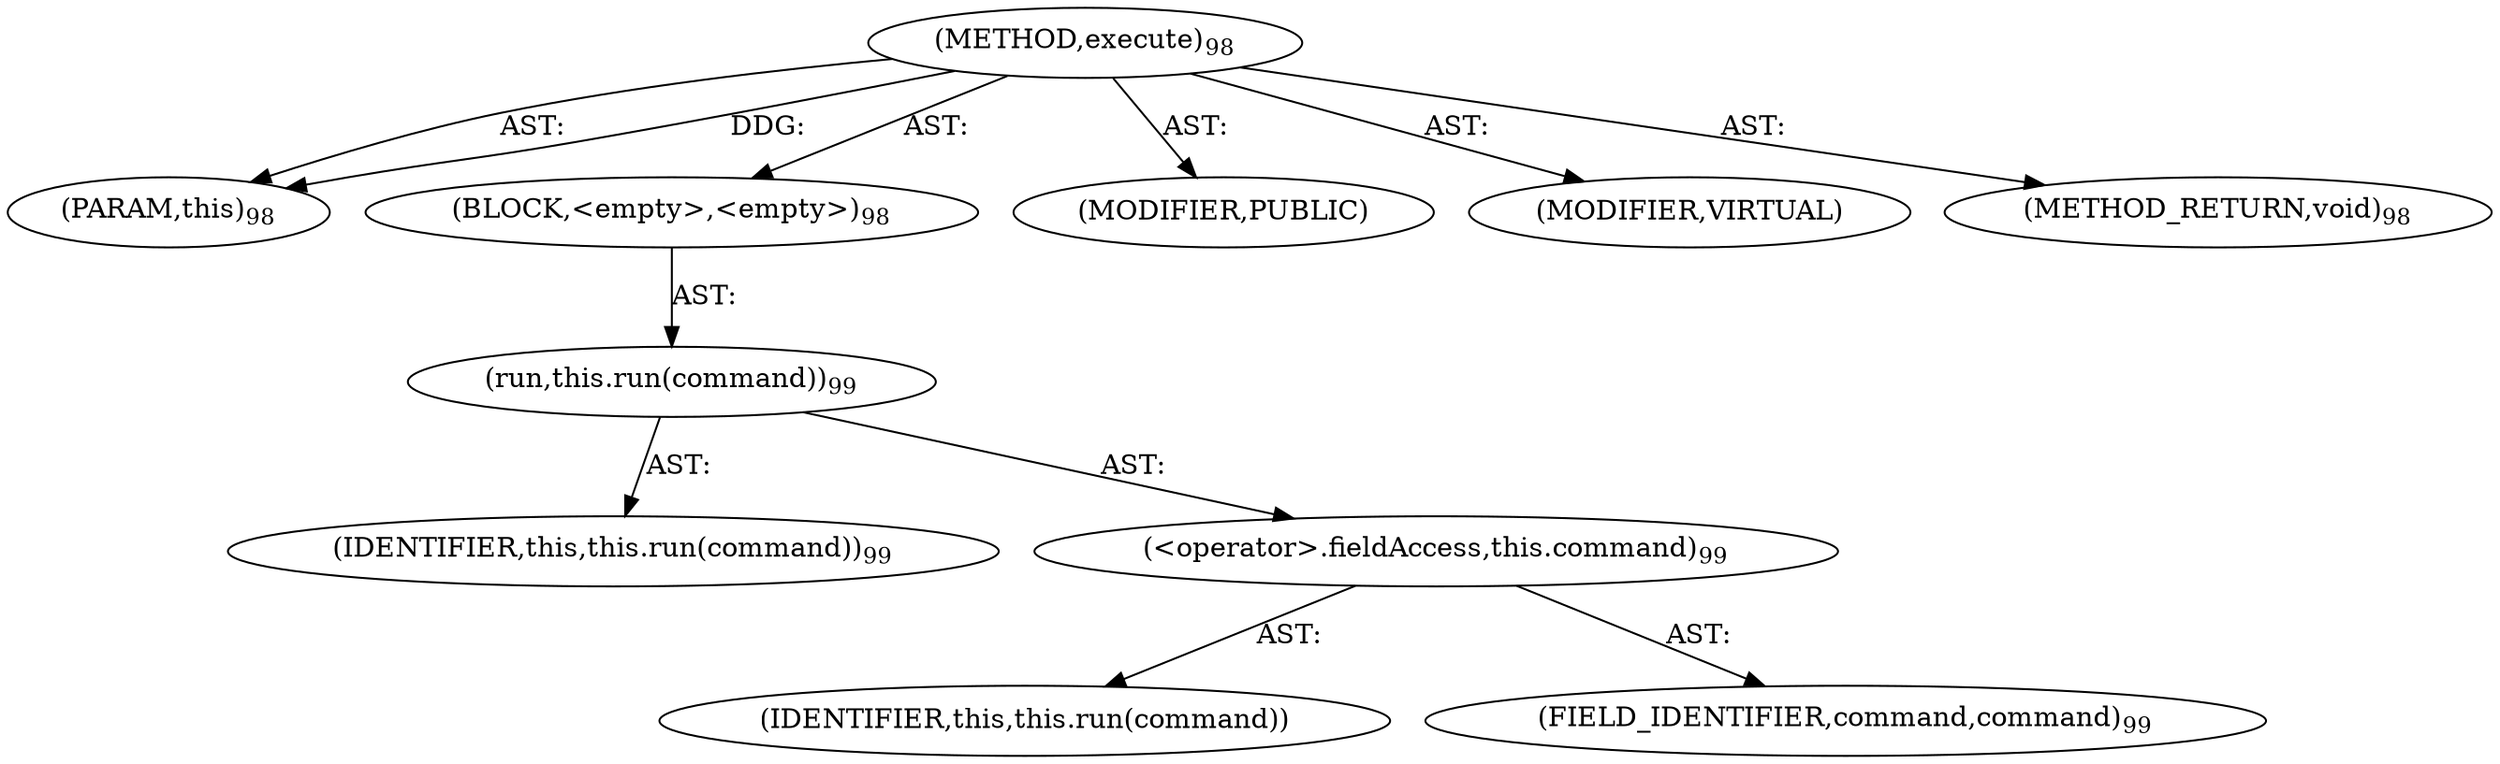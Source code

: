digraph "execute" {  
"111669149697" [label = <(METHOD,execute)<SUB>98</SUB>> ]
"115964116992" [label = <(PARAM,this)<SUB>98</SUB>> ]
"25769803777" [label = <(BLOCK,&lt;empty&gt;,&lt;empty&gt;)<SUB>98</SUB>> ]
"30064771084" [label = <(run,this.run(command))<SUB>99</SUB>> ]
"68719476736" [label = <(IDENTIFIER,this,this.run(command))<SUB>99</SUB>> ]
"30064771085" [label = <(&lt;operator&gt;.fieldAccess,this.command)<SUB>99</SUB>> ]
"68719476770" [label = <(IDENTIFIER,this,this.run(command))> ]
"55834574853" [label = <(FIELD_IDENTIFIER,command,command)<SUB>99</SUB>> ]
"133143986184" [label = <(MODIFIER,PUBLIC)> ]
"133143986185" [label = <(MODIFIER,VIRTUAL)> ]
"128849018881" [label = <(METHOD_RETURN,void)<SUB>98</SUB>> ]
  "111669149697" -> "115964116992"  [ label = "AST: "] 
  "111669149697" -> "25769803777"  [ label = "AST: "] 
  "111669149697" -> "133143986184"  [ label = "AST: "] 
  "111669149697" -> "133143986185"  [ label = "AST: "] 
  "111669149697" -> "128849018881"  [ label = "AST: "] 
  "25769803777" -> "30064771084"  [ label = "AST: "] 
  "30064771084" -> "68719476736"  [ label = "AST: "] 
  "30064771084" -> "30064771085"  [ label = "AST: "] 
  "30064771085" -> "68719476770"  [ label = "AST: "] 
  "30064771085" -> "55834574853"  [ label = "AST: "] 
  "111669149697" -> "115964116992"  [ label = "DDG: "] 
}
